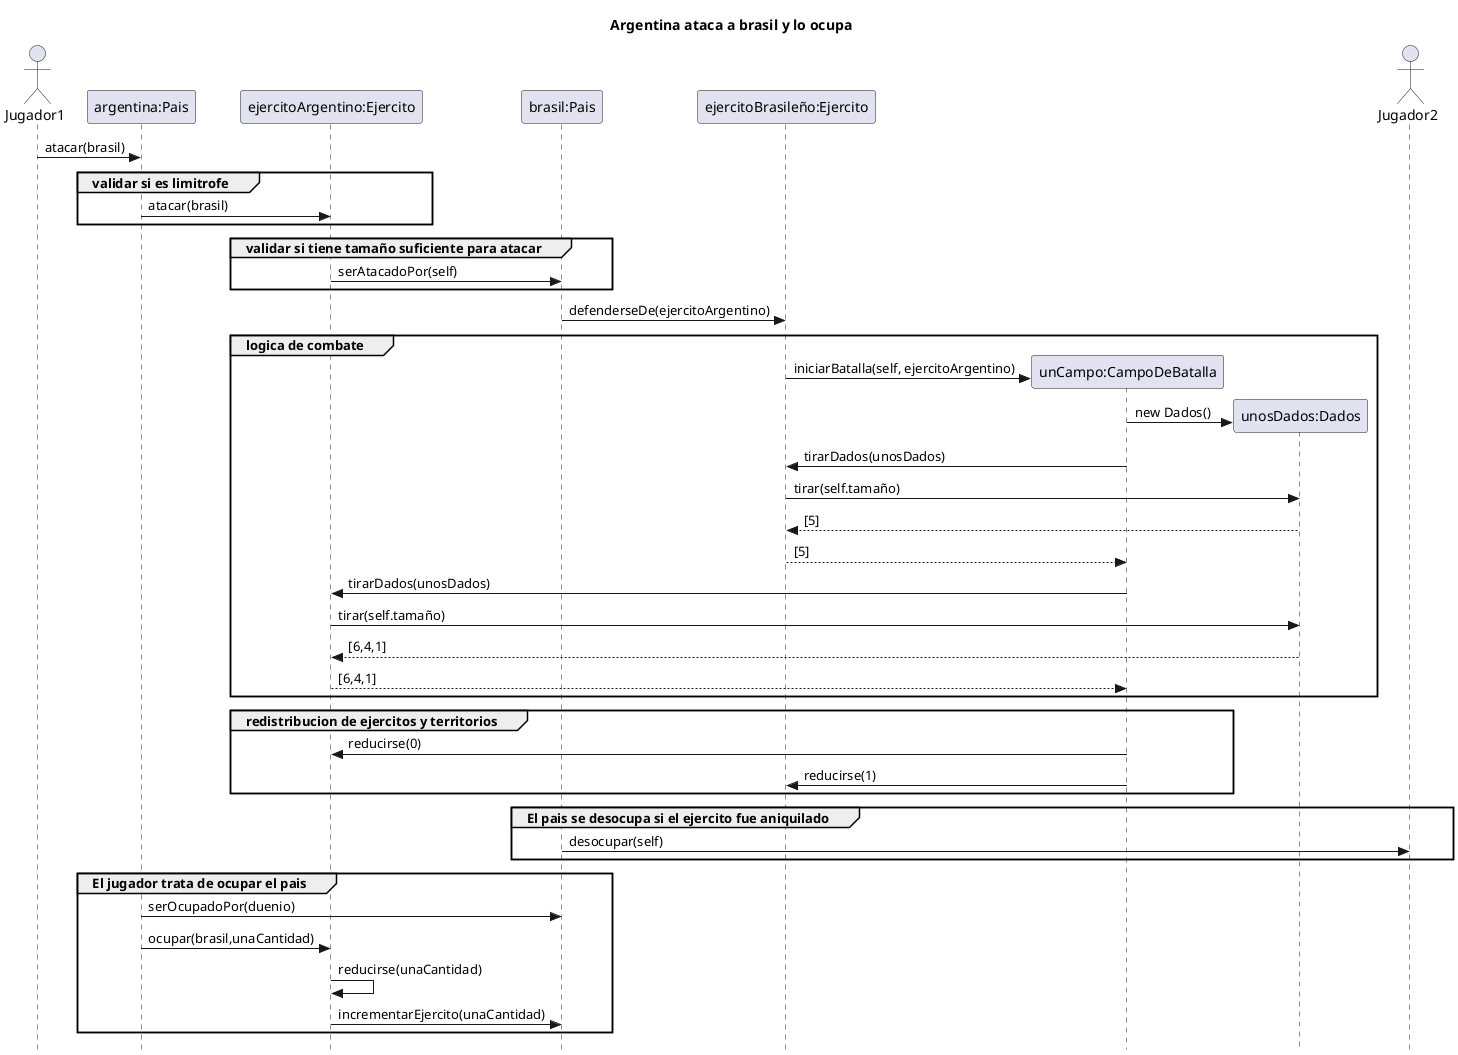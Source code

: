 @startuml SecuenciaCombate
title Argentina ataca a brasil y lo ocupa
skinparam style strictuml
actor Jugador1 as JugadorAtacante
participant "argentina:Pais" as PaisAtacante
participant "ejercitoArgentino:Ejercito" as EjercitoAtacante
participant "brasil:Pais" as PaisAtacado
participant "ejercitoBrasileño:Ejercito" as EjercitoAtacado
participant "unCampo:CampoDeBatalla" as CampoDeBatalla
participant "unosDados:Dados" as Dados
actor Jugador2 as JugadorAtacado


JugadorAtacante -> PaisAtacante: atacar(brasil)
group validar si es limitrofe
	PaisAtacante -> EjercitoAtacante: atacar(brasil)
end
group validar si tiene tamaño suficiente para atacar 
	EjercitoAtacante -> PaisAtacado: serAtacadoPor(self)
end
PaisAtacado -> EjercitoAtacado: defenderseDe(ejercitoArgentino)
' ----------------------------------------------------
group logica de combate
	EjercitoAtacado -> CampoDeBatalla**: iniciarBatalla(self, ejercitoArgentino)
	CampoDeBatalla -> Dados**:new Dados()
	CampoDeBatalla -> EjercitoAtacado: tirarDados(unosDados)
	EjercitoAtacado -> Dados: tirar(self.tamaño)
	return [5]
	CampoDeBatalla <-- EjercitoAtacado: [5]
	CampoDeBatalla -> EjercitoAtacante: tirarDados(unosDados)
	EjercitoAtacante -> Dados: tirar(self.tamaño)
	return [6,4,1]
	CampoDeBatalla <-- EjercitoAtacante: [6,4,1]
end
group redistribucion de ejercitos y territorios
	CampoDeBatalla -> EjercitoAtacante: reducirse(0)
	CampoDeBatalla -> EjercitoAtacado: reducirse(1)
end
group El pais se desocupa si el ejercito fue aniquilado
	PaisAtacado -> JugadorAtacado: desocupar(self)
end

group El jugador trata de ocupar el pais
	PaisAtacante -> PaisAtacado: serOcupadoPor(duenio)
	PaisAtacante -> EjercitoAtacante: ocupar(brasil,unaCantidad)
	EjercitoAtacante -> EjercitoAtacante: reducirse(unaCantidad)
	EjercitoAtacante -> PaisAtacado: incrementarEjercito(unaCantidad)
end



' CampoDeBatalla -> EjercitoAtacante: puedeOcupar()




' ' --------------------------------------------------
' EjercitoAtacado --> PaisAtacado: derrotado
' PaisAtacado -> JugadorAtacado: desocupar()
' PaisAtacado --> JugadorAtacante: puedeOcupar
' JugadorAtacante -> PaisAtacado: ocupar()


@enduml